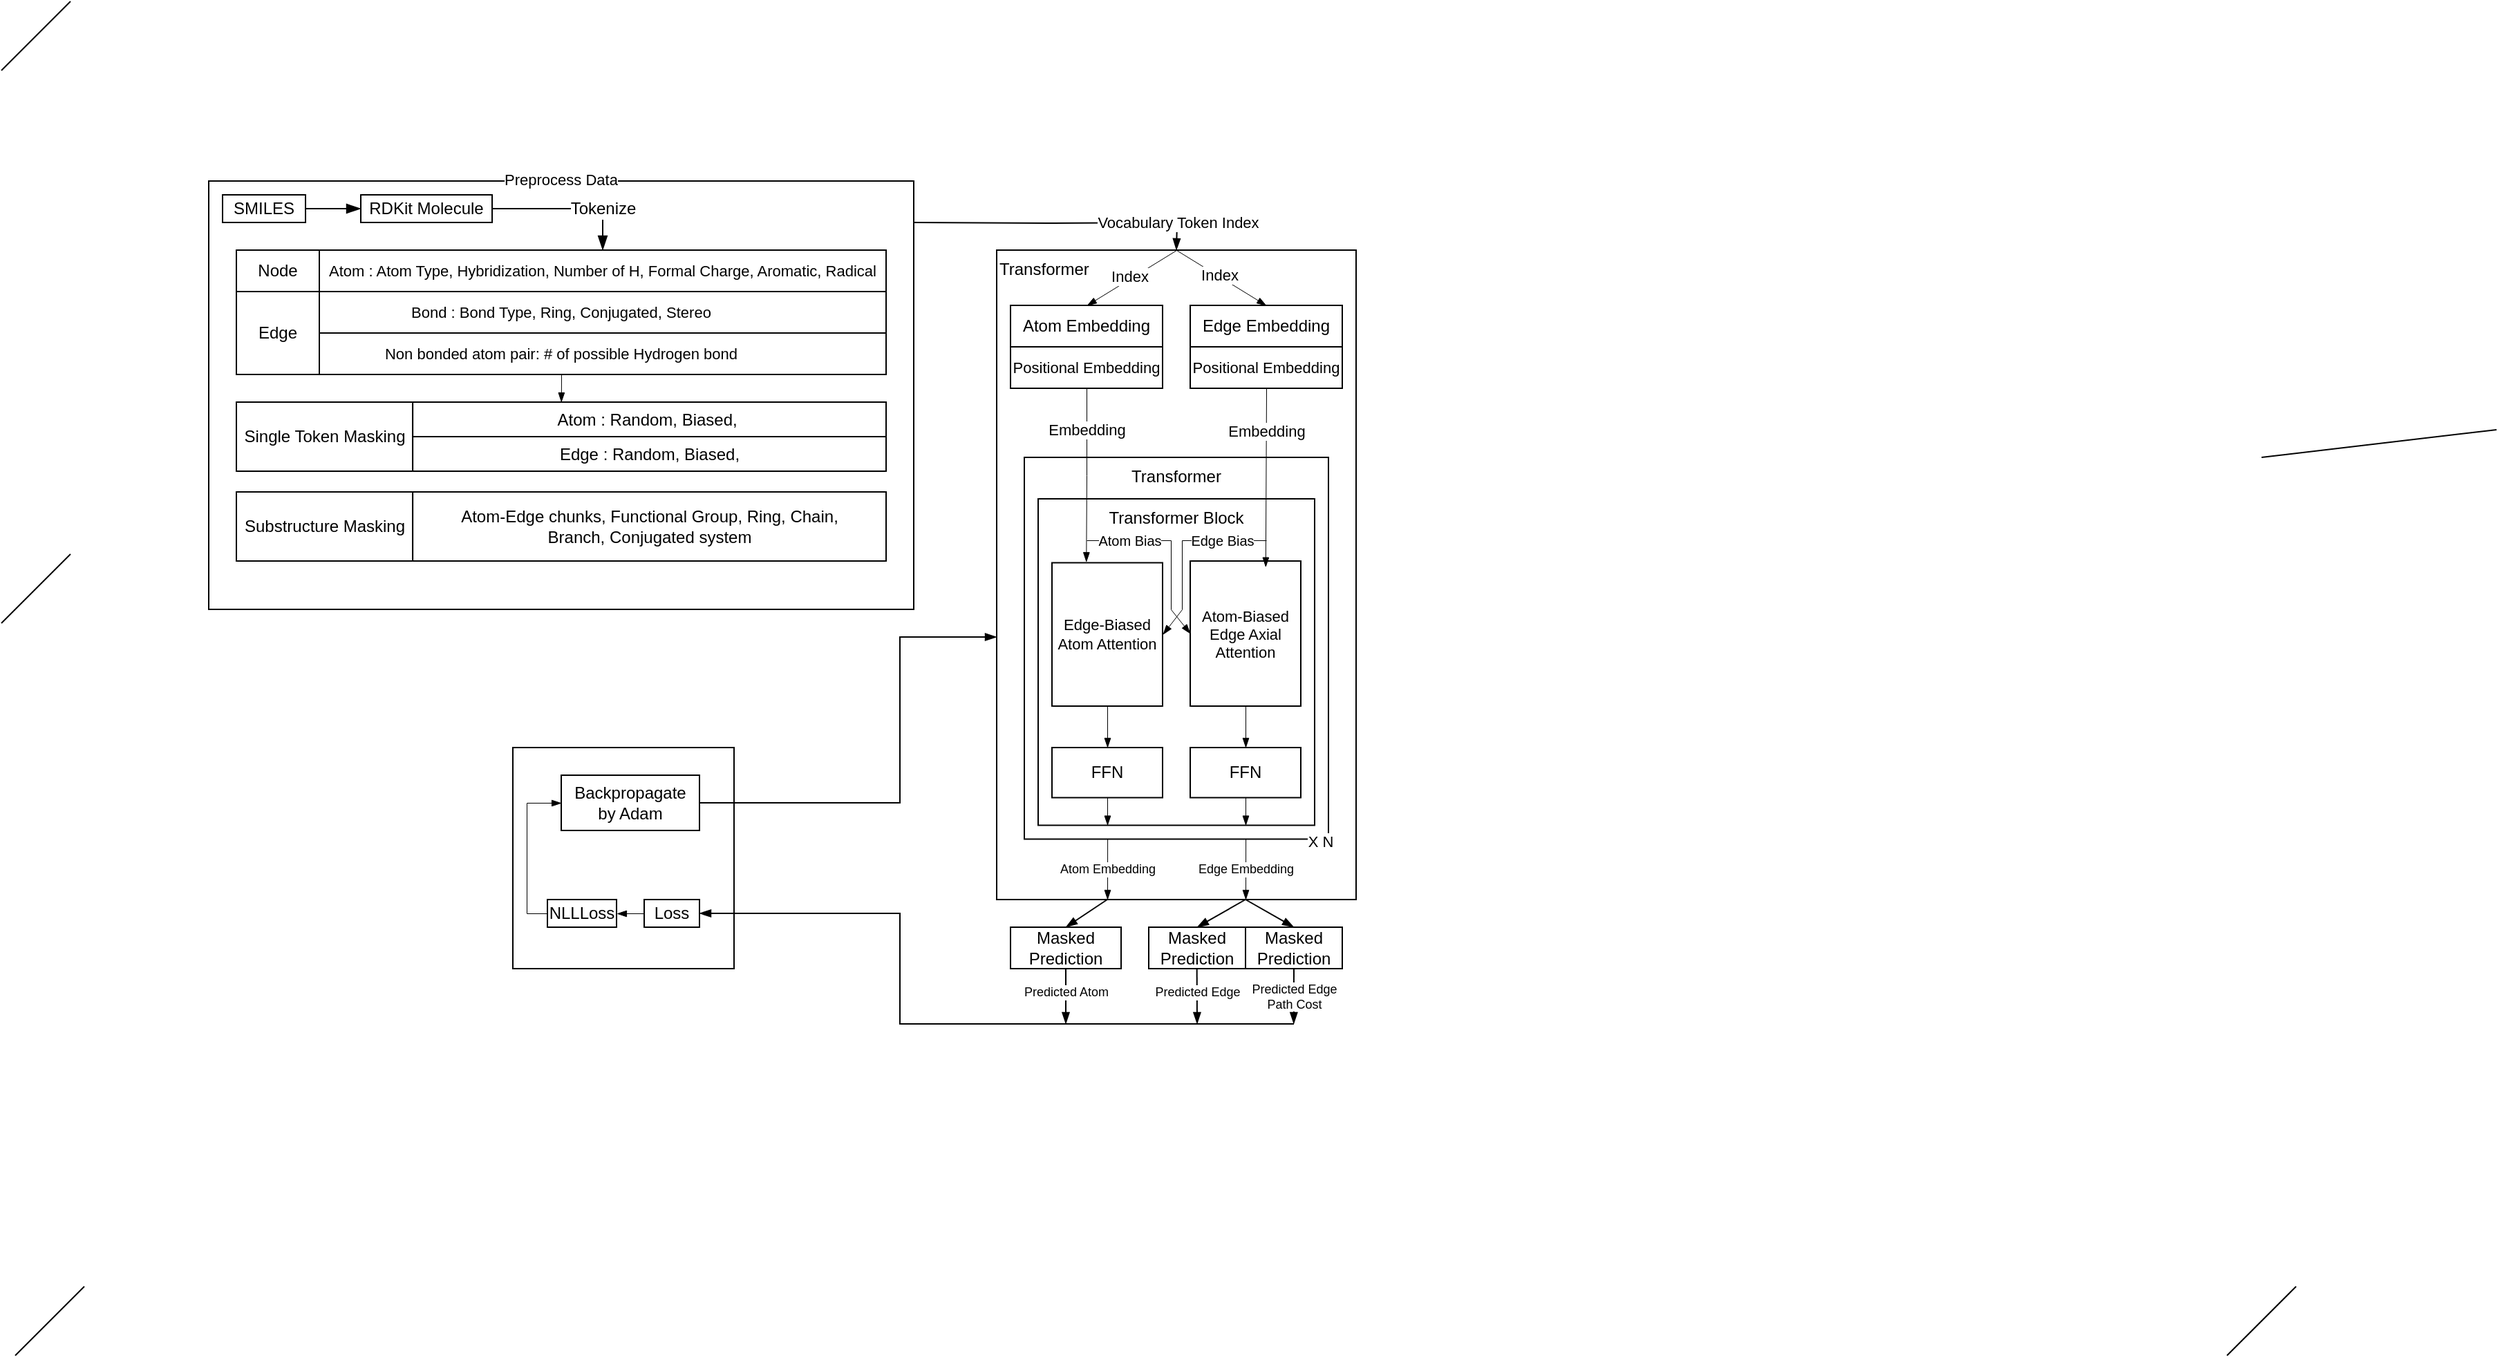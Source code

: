 <mxfile version="24.6.4" type="github">
  <diagram name="Page-1" id="P_324fa_6yjke-Muh9tB">
    <mxGraphModel dx="1972" dy="1827" grid="1" gridSize="10" guides="1" tooltips="1" connect="1" arrows="1" fold="1" page="1" pageScale="1" pageWidth="850" pageHeight="1100" math="0" shadow="0">
      <root>
        <mxCell id="0" />
        <mxCell id="1" parent="0" />
        <mxCell id="LlWjDGCFj3o7en6xaWXe-5" value="Transformer" style="rounded=0;whiteSpace=wrap;html=1;align=left;verticalAlign=top;horizontal=1;" parent="1" vertex="1">
          <mxGeometry x="360" y="70" width="260" height="470" as="geometry" />
        </mxCell>
        <mxCell id="F4dPGGiIWAzUhIJDrd0Z-77" style="rounded=0;orthogonalLoop=1;jettySize=auto;html=1;exitX=0.5;exitY=0;exitDx=0;exitDy=0;entryX=0.5;entryY=0;entryDx=0;entryDy=0;endArrow=blockThin;endFill=1;strokeWidth=0.5;" parent="1" source="LlWjDGCFj3o7en6xaWXe-5" target="F4dPGGiIWAzUhIJDrd0Z-75" edge="1">
          <mxGeometry relative="1" as="geometry" />
        </mxCell>
        <mxCell id="u_fP44PUVlHmzvpXEfDr-6" value="Index" style="edgeLabel;html=1;align=center;verticalAlign=middle;resizable=0;points=[];" parent="F4dPGGiIWAzUhIJDrd0Z-77" vertex="1" connectable="0">
          <mxGeometry x="-0.057" y="1" relative="1" as="geometry">
            <mxPoint as="offset" />
          </mxGeometry>
        </mxCell>
        <mxCell id="F4dPGGiIWAzUhIJDrd0Z-72" style="rounded=0;orthogonalLoop=1;jettySize=auto;html=1;entryX=0.5;entryY=0;entryDx=0;entryDy=0;edgeStyle=orthogonalEdgeStyle;elbow=vertical;endArrow=blockThin;endFill=1;" parent="1" edge="1">
          <mxGeometry relative="1" as="geometry">
            <mxPoint x="300" y="50" as="sourcePoint" />
            <mxPoint x="490" y="70" as="targetPoint" />
          </mxGeometry>
        </mxCell>
        <mxCell id="F4dPGGiIWAzUhIJDrd0Z-80" value="Vocabulary Token Index" style="edgeLabel;html=1;align=center;verticalAlign=middle;resizable=0;points=[];" parent="F4dPGGiIWAzUhIJDrd0Z-72" vertex="1" connectable="0">
          <mxGeometry x="0.405" relative="1" as="geometry">
            <mxPoint x="43" as="offset" />
          </mxGeometry>
        </mxCell>
        <mxCell id="F4dPGGiIWAzUhIJDrd0Z-76" style="rounded=0;orthogonalLoop=1;jettySize=auto;html=1;exitX=0.5;exitY=0;exitDx=0;exitDy=0;entryX=0.5;entryY=0;entryDx=0;entryDy=0;endArrow=blockThin;endFill=1;strokeWidth=0.5;" parent="1" source="LlWjDGCFj3o7en6xaWXe-5" target="F4dPGGiIWAzUhIJDrd0Z-74" edge="1">
          <mxGeometry relative="1" as="geometry" />
        </mxCell>
        <mxCell id="u_fP44PUVlHmzvpXEfDr-5" value="Index" style="edgeLabel;html=1;align=center;verticalAlign=middle;resizable=0;points=[];" parent="F4dPGGiIWAzUhIJDrd0Z-76" vertex="1" connectable="0">
          <mxGeometry x="0.008" y="-2" relative="1" as="geometry">
            <mxPoint as="offset" />
          </mxGeometry>
        </mxCell>
        <mxCell id="u_fP44PUVlHmzvpXEfDr-1" value="" style="endArrow=none;html=1;rounded=0;" parent="1" edge="1">
          <mxGeometry width="50" height="50" relative="1" as="geometry">
            <mxPoint x="-360" y="340" as="sourcePoint" />
            <mxPoint x="-310" y="290" as="targetPoint" />
          </mxGeometry>
        </mxCell>
        <mxCell id="0XjlEa74hseHehuqs5fu-1" value="" style="group;fontSize=10;verticalAlign=middle;" parent="1" vertex="1" connectable="0">
          <mxGeometry x="370" y="210" width="230" height="290" as="geometry" />
        </mxCell>
        <mxCell id="F4dPGGiIWAzUhIJDrd0Z-89" value="Transformer" style="rounded=0;whiteSpace=wrap;html=1;verticalAlign=top;align=center;" parent="0XjlEa74hseHehuqs5fu-1" vertex="1">
          <mxGeometry x="10" y="10" width="220" height="276.25" as="geometry" />
        </mxCell>
        <mxCell id="F4dPGGiIWAzUhIJDrd0Z-91" value="Transformer Block" style="rounded=0;whiteSpace=wrap;html=1;verticalAlign=top;" parent="0XjlEa74hseHehuqs5fu-1" vertex="1">
          <mxGeometry x="20" y="40" width="200" height="236.25" as="geometry" />
        </mxCell>
        <mxCell id="F4dPGGiIWAzUhIJDrd0Z-108" value="" style="endArrow=none;html=1;rounded=0;entryX=1;entryY=1;entryDx=0;entryDy=0;exitX=0.941;exitY=1.015;exitDx=0;exitDy=0;exitPerimeter=0;elbow=vertical;" parent="0XjlEa74hseHehuqs5fu-1" source="F4dPGGiIWAzUhIJDrd0Z-89" target="F4dPGGiIWAzUhIJDrd0Z-89" edge="1">
          <mxGeometry width="50" height="50" relative="1" as="geometry">
            <mxPoint x="150" y="266.25" as="sourcePoint" />
            <mxPoint x="160" y="266.25" as="targetPoint" />
          </mxGeometry>
        </mxCell>
        <mxCell id="F4dPGGiIWAzUhIJDrd0Z-109" value="X N " style="edgeLabel;html=1;align=center;verticalAlign=middle;resizable=0;points=[];" parent="F4dPGGiIWAzUhIJDrd0Z-108" vertex="1" connectable="0">
          <mxGeometry x="0.102" y="1" relative="1" as="geometry">
            <mxPoint y="1" as="offset" />
          </mxGeometry>
        </mxCell>
        <mxCell id="F4dPGGiIWAzUhIJDrd0Z-83" value="Edge-Biased Atom Attention" style="rounded=0;whiteSpace=wrap;html=1;fontSize=11;" parent="0XjlEa74hseHehuqs5fu-1" vertex="1">
          <mxGeometry x="30" y="86.25" width="80" height="103.75" as="geometry" />
        </mxCell>
        <mxCell id="0XjlEa74hseHehuqs5fu-31" value="Atom-Biased&lt;div&gt;Edge Axial Attention&lt;/div&gt;" style="rounded=0;whiteSpace=wrap;html=1;fontSize=11;" parent="0XjlEa74hseHehuqs5fu-1" vertex="1">
          <mxGeometry x="130" y="85" width="80" height="105" as="geometry" />
        </mxCell>
        <mxCell id="0XjlEa74hseHehuqs5fu-33" value="FFN" style="rounded=0;whiteSpace=wrap;html=1;horizontal=1;verticalAlign=middle;spacing=0;" parent="0XjlEa74hseHehuqs5fu-1" vertex="1">
          <mxGeometry x="130" y="220" width="80" height="36.25" as="geometry" />
        </mxCell>
        <mxCell id="9KH1vrLpP3_13wrlwsjQ-2" style="edgeStyle=orthogonalEdgeStyle;rounded=0;orthogonalLoop=1;jettySize=auto;html=1;exitX=0.5;exitY=1;exitDx=0;exitDy=0;entryX=0.25;entryY=1;entryDx=0;entryDy=0;strokeWidth=0.5;endArrow=blockThin;endFill=1;" parent="0XjlEa74hseHehuqs5fu-1" source="F4dPGGiIWAzUhIJDrd0Z-84" target="F4dPGGiIWAzUhIJDrd0Z-91" edge="1">
          <mxGeometry relative="1" as="geometry">
            <mxPoint x="70.0" y="259.5" as="sourcePoint" />
          </mxGeometry>
        </mxCell>
        <mxCell id="9KH1vrLpP3_13wrlwsjQ-3" style="edgeStyle=orthogonalEdgeStyle;rounded=0;orthogonalLoop=1;jettySize=auto;html=1;exitX=0.5;exitY=1;exitDx=0;exitDy=0;entryX=0.75;entryY=1;entryDx=0;entryDy=0;strokeColor=default;strokeWidth=0.5;align=center;verticalAlign=middle;fontFamily=Helvetica;fontSize=11;fontColor=default;labelBackgroundColor=default;endArrow=blockThin;endFill=1;" parent="0XjlEa74hseHehuqs5fu-1" source="0XjlEa74hseHehuqs5fu-33" target="F4dPGGiIWAzUhIJDrd0Z-91" edge="1">
          <mxGeometry relative="1" as="geometry">
            <mxPoint x="170" y="259.5" as="sourcePoint" />
          </mxGeometry>
        </mxCell>
        <mxCell id="2S1X7f5Ru8fAReIpN4ZI-4" style="rounded=0;orthogonalLoop=1;jettySize=auto;html=1;endArrow=blockThin;endFill=1;strokeWidth=0.5;" parent="0XjlEa74hseHehuqs5fu-1" edge="1">
          <mxGeometry relative="1" as="geometry">
            <mxPoint x="170" y="330" as="targetPoint" />
            <mxPoint x="170.05" y="286.25" as="sourcePoint" />
          </mxGeometry>
        </mxCell>
        <mxCell id="2S1X7f5Ru8fAReIpN4ZI-8" value="Edge Embedding" style="edgeLabel;html=1;align=center;verticalAlign=middle;resizable=0;points=[];fontFamily=Helvetica;fontSize=9;fontColor=default;labelBackgroundColor=default;" parent="2S1X7f5Ru8fAReIpN4ZI-4" vertex="1" connectable="0">
          <mxGeometry relative="1" as="geometry">
            <mxPoint as="offset" />
          </mxGeometry>
        </mxCell>
        <mxCell id="F4dPGGiIWAzUhIJDrd0Z-84" value="FFN" style="rounded=0;whiteSpace=wrap;html=1;horizontal=1;verticalAlign=middle;spacing=0;" parent="0XjlEa74hseHehuqs5fu-1" vertex="1">
          <mxGeometry x="30" y="220" width="80" height="36.25" as="geometry" />
        </mxCell>
        <mxCell id="ffTdrSVpGCEWuxgSxpB8-1" style="rounded=0;orthogonalLoop=1;jettySize=auto;html=1;endArrow=blockThin;endFill=1;strokeWidth=0.5;entryX=0;entryY=0.5;entryDx=0;entryDy=0;startSize=6;" edge="1" parent="0XjlEa74hseHehuqs5fu-1" target="0XjlEa74hseHehuqs5fu-31">
          <mxGeometry relative="1" as="geometry">
            <mxPoint x="130" y="128" as="targetPoint" />
            <mxPoint x="55" y="70" as="sourcePoint" />
            <Array as="points">
              <mxPoint x="116" y="70" />
              <mxPoint x="116" y="120" />
            </Array>
          </mxGeometry>
        </mxCell>
        <mxCell id="ffTdrSVpGCEWuxgSxpB8-2" value="&lt;font style=&quot;font-size: 10px;&quot;&gt;Atom Bias&lt;/font&gt;" style="edgeLabel;html=1;align=center;verticalAlign=middle;resizable=0;points=[];fontFamily=Helvetica;fontSize=10;fontColor=default;labelBackgroundColor=default;" vertex="1" connectable="0" parent="ffTdrSVpGCEWuxgSxpB8-1">
          <mxGeometry x="0.181" relative="1" as="geometry">
            <mxPoint x="-30" y="-18" as="offset" />
          </mxGeometry>
        </mxCell>
        <mxCell id="ffTdrSVpGCEWuxgSxpB8-3" style="rounded=0;orthogonalLoop=1;jettySize=auto;html=1;exitX=0.5;exitY=1;exitDx=0;exitDy=0;strokeWidth=0.5;endArrow=blockThin;endFill=1;entryX=0.5;entryY=0;entryDx=0;entryDy=0;" edge="1" parent="0XjlEa74hseHehuqs5fu-1" source="F4dPGGiIWAzUhIJDrd0Z-83" target="F4dPGGiIWAzUhIJDrd0Z-84">
          <mxGeometry relative="1" as="geometry">
            <mxPoint x="80" y="266" as="sourcePoint" />
            <mxPoint x="70" y="212" as="targetPoint" />
          </mxGeometry>
        </mxCell>
        <mxCell id="ffTdrSVpGCEWuxgSxpB8-4" style="rounded=0;orthogonalLoop=1;jettySize=auto;html=1;exitX=0.5;exitY=1;exitDx=0;exitDy=0;strokeWidth=0.5;endArrow=blockThin;endFill=1;entryX=0.5;entryY=0;entryDx=0;entryDy=0;" edge="1" parent="0XjlEa74hseHehuqs5fu-1" source="0XjlEa74hseHehuqs5fu-31" target="0XjlEa74hseHehuqs5fu-33">
          <mxGeometry relative="1" as="geometry">
            <mxPoint x="80" y="180" as="sourcePoint" />
            <mxPoint x="80" y="230" as="targetPoint" />
          </mxGeometry>
        </mxCell>
        <mxCell id="F4dPGGiIWAzUhIJDrd0Z-88" style="rounded=0;orthogonalLoop=1;jettySize=auto;html=1;exitX=0.5;exitY=1;exitDx=0;exitDy=0;endArrow=blockThin;endFill=1;strokeWidth=0.5;elbow=vertical;entryX=0.68;entryY=0.041;entryDx=0;entryDy=0;entryPerimeter=0;" parent="1" source="F4dPGGiIWAzUhIJDrd0Z-86" target="0XjlEa74hseHehuqs5fu-31" edge="1">
          <mxGeometry relative="1" as="geometry">
            <mxPoint x="555" y="300" as="targetPoint" />
          </mxGeometry>
        </mxCell>
        <mxCell id="u_fP44PUVlHmzvpXEfDr-8" value="Embedding" style="edgeLabel;html=1;align=center;verticalAlign=middle;resizable=0;points=[];" parent="F4dPGGiIWAzUhIJDrd0Z-88" vertex="1" connectable="0">
          <mxGeometry x="-0.625" y="2" relative="1" as="geometry">
            <mxPoint x="-2" y="7" as="offset" />
          </mxGeometry>
        </mxCell>
        <mxCell id="0XjlEa74hseHehuqs5fu-3" value="" style="group" parent="1" vertex="1" connectable="0">
          <mxGeometry x="370" y="110" width="110" height="60" as="geometry" />
        </mxCell>
        <mxCell id="F4dPGGiIWAzUhIJDrd0Z-74" value="Atom Embedding" style="rounded=0;whiteSpace=wrap;html=1;" parent="0XjlEa74hseHehuqs5fu-3" vertex="1">
          <mxGeometry width="110.0" height="30" as="geometry" />
        </mxCell>
        <mxCell id="F4dPGGiIWAzUhIJDrd0Z-85" value="Positional Embedding" style="rounded=0;whiteSpace=wrap;html=1;fontSize=11;" parent="0XjlEa74hseHehuqs5fu-3" vertex="1">
          <mxGeometry y="30" width="110.0" height="30" as="geometry" />
        </mxCell>
        <mxCell id="F4dPGGiIWAzUhIJDrd0Z-87" style="rounded=0;orthogonalLoop=1;jettySize=auto;html=1;exitX=0.5;exitY=1;exitDx=0;exitDy=0;endArrow=blockThin;endFill=1;strokeWidth=0.5;edgeStyle=elbowEdgeStyle;elbow=vertical;entryX=0.308;entryY=-0.006;entryDx=0;entryDy=0;entryPerimeter=0;" parent="1" source="F4dPGGiIWAzUhIJDrd0Z-85" target="F4dPGGiIWAzUhIJDrd0Z-83" edge="1">
          <mxGeometry relative="1" as="geometry">
            <mxPoint x="425" y="310" as="targetPoint" />
          </mxGeometry>
        </mxCell>
        <mxCell id="u_fP44PUVlHmzvpXEfDr-7" value="Embedding" style="edgeLabel;html=1;align=center;verticalAlign=middle;resizable=0;points=[];" parent="F4dPGGiIWAzUhIJDrd0Z-87" vertex="1" connectable="0">
          <mxGeometry x="-0.118" y="1" relative="1" as="geometry">
            <mxPoint x="-1" y="-26" as="offset" />
          </mxGeometry>
        </mxCell>
        <mxCell id="0XjlEa74hseHehuqs5fu-4" value="" style="group" parent="1" vertex="1" connectable="0">
          <mxGeometry x="500" y="110" width="110" height="60" as="geometry" />
        </mxCell>
        <mxCell id="F4dPGGiIWAzUhIJDrd0Z-75" value="Edge Embedding" style="rounded=0;whiteSpace=wrap;html=1;" parent="0XjlEa74hseHehuqs5fu-4" vertex="1">
          <mxGeometry width="110" height="30" as="geometry" />
        </mxCell>
        <mxCell id="F4dPGGiIWAzUhIJDrd0Z-86" value="Positional Embedding" style="rounded=0;whiteSpace=wrap;html=1;fontSize=11;" parent="0XjlEa74hseHehuqs5fu-4" vertex="1">
          <mxGeometry y="30" width="110" height="30" as="geometry" />
        </mxCell>
        <mxCell id="0XjlEa74hseHehuqs5fu-47" value="" style="endArrow=none;html=1;rounded=0;" parent="1" edge="1">
          <mxGeometry width="50" height="50" relative="1" as="geometry">
            <mxPoint x="-360" y="-60" as="sourcePoint" />
            <mxPoint x="-310" y="-110" as="targetPoint" />
          </mxGeometry>
        </mxCell>
        <mxCell id="0XjlEa74hseHehuqs5fu-48" value="" style="endArrow=none;html=1;rounded=0;" parent="1" edge="1">
          <mxGeometry width="50" height="50" relative="1" as="geometry">
            <mxPoint x="-350" y="870" as="sourcePoint" />
            <mxPoint x="-300" y="820" as="targetPoint" />
          </mxGeometry>
        </mxCell>
        <mxCell id="0XjlEa74hseHehuqs5fu-49" value="" style="endArrow=none;html=1;rounded=0;" parent="1" edge="1">
          <mxGeometry width="50" height="50" relative="1" as="geometry">
            <mxPoint x="1250" y="870" as="sourcePoint" />
            <mxPoint x="1300" y="820" as="targetPoint" />
          </mxGeometry>
        </mxCell>
        <mxCell id="0XjlEa74hseHehuqs5fu-69" value="" style="group" parent="1" vertex="1" connectable="0">
          <mxGeometry x="10" y="430" width="160" height="160" as="geometry" />
        </mxCell>
        <mxCell id="F4dPGGiIWAzUhIJDrd0Z-122" value="" style="rounded=0;whiteSpace=wrap;html=1;verticalAlign=top;align=left;" parent="0XjlEa74hseHehuqs5fu-69" vertex="1">
          <mxGeometry width="160" height="160" as="geometry" />
        </mxCell>
        <mxCell id="F4dPGGiIWAzUhIJDrd0Z-121" value="Loss" style="rounded=0;whiteSpace=wrap;html=1;" parent="0XjlEa74hseHehuqs5fu-69" vertex="1">
          <mxGeometry x="95" y="110" width="40" height="20" as="geometry" />
        </mxCell>
        <mxCell id="F4dPGGiIWAzUhIJDrd0Z-133" style="edgeStyle=orthogonalEdgeStyle;rounded=0;orthogonalLoop=1;jettySize=auto;html=1;exitX=0;exitY=0.5;exitDx=0;exitDy=0;entryX=1;entryY=0.5;entryDx=0;entryDy=0;strokeWidth=0.5;endArrow=blockThin;endFill=1;" parent="0XjlEa74hseHehuqs5fu-69" source="F4dPGGiIWAzUhIJDrd0Z-121" target="F4dPGGiIWAzUhIJDrd0Z-134" edge="1">
          <mxGeometry relative="1" as="geometry" />
        </mxCell>
        <mxCell id="F4dPGGiIWAzUhIJDrd0Z-151" style="edgeStyle=orthogonalEdgeStyle;rounded=0;orthogonalLoop=1;jettySize=auto;html=1;exitX=0;exitY=0.5;exitDx=0;exitDy=0;entryX=0;entryY=0.5;entryDx=0;entryDy=0;strokeWidth=0.5;endArrow=blockThin;endFill=1;" parent="0XjlEa74hseHehuqs5fu-69" source="F4dPGGiIWAzUhIJDrd0Z-134" target="F4dPGGiIWAzUhIJDrd0Z-135" edge="1">
          <mxGeometry relative="1" as="geometry">
            <Array as="points">
              <mxPoint x="10" y="120" />
              <mxPoint x="10" y="40" />
            </Array>
          </mxGeometry>
        </mxCell>
        <mxCell id="F4dPGGiIWAzUhIJDrd0Z-134" value="NLLLoss" style="rounded=0;whiteSpace=wrap;html=1;" parent="0XjlEa74hseHehuqs5fu-69" vertex="1">
          <mxGeometry x="25" y="110" width="50" height="20" as="geometry" />
        </mxCell>
        <mxCell id="F4dPGGiIWAzUhIJDrd0Z-135" value="Backpropagate&lt;div&gt;by Adam&lt;/div&gt;" style="rounded=0;whiteSpace=wrap;html=1;" parent="0XjlEa74hseHehuqs5fu-69" vertex="1">
          <mxGeometry x="35" y="20" width="100" height="40" as="geometry" />
        </mxCell>
        <mxCell id="2S1X7f5Ru8fAReIpN4ZI-1" style="rounded=0;orthogonalLoop=1;jettySize=auto;html=1;endArrow=blockThin;endFill=1;strokeWidth=0.5;entryX=1;entryY=0.5;entryDx=0;entryDy=0;startSize=6;" parent="1" target="F4dPGGiIWAzUhIJDrd0Z-83" edge="1">
          <mxGeometry relative="1" as="geometry">
            <mxPoint x="670" y="306.25" as="targetPoint" />
            <mxPoint x="555" y="280" as="sourcePoint" />
            <Array as="points">
              <mxPoint x="494" y="280" />
              <mxPoint x="494" y="330" />
            </Array>
          </mxGeometry>
        </mxCell>
        <mxCell id="2S1X7f5Ru8fAReIpN4ZI-5" value="&lt;font style=&quot;font-size: 10px;&quot;&gt;Edge Bias&lt;/font&gt;" style="edgeLabel;html=1;align=center;verticalAlign=middle;resizable=0;points=[];fontFamily=Helvetica;fontSize=10;fontColor=default;labelBackgroundColor=default;" parent="2S1X7f5Ru8fAReIpN4ZI-1" vertex="1" connectable="0">
          <mxGeometry x="0.181" relative="1" as="geometry">
            <mxPoint x="29" y="-18" as="offset" />
          </mxGeometry>
        </mxCell>
        <mxCell id="F4dPGGiIWAzUhIJDrd0Z-113" style="rounded=0;orthogonalLoop=1;jettySize=auto;html=1;endArrow=blockThin;endFill=1;strokeWidth=0.5;" parent="1" edge="1">
          <mxGeometry relative="1" as="geometry">
            <mxPoint x="440" y="540" as="targetPoint" />
            <mxPoint x="440.05" y="496.25" as="sourcePoint" />
          </mxGeometry>
        </mxCell>
        <mxCell id="2S1X7f5Ru8fAReIpN4ZI-7" value="Atom Embedding" style="edgeLabel;html=1;align=center;verticalAlign=middle;resizable=0;points=[];fontFamily=Helvetica;fontSize=9;fontColor=default;labelBackgroundColor=default;" parent="F4dPGGiIWAzUhIJDrd0Z-113" vertex="1" connectable="0">
          <mxGeometry relative="1" as="geometry">
            <mxPoint as="offset" />
          </mxGeometry>
        </mxCell>
        <mxCell id="F4dPGGiIWAzUhIJDrd0Z-118" style="edgeStyle=orthogonalEdgeStyle;rounded=0;orthogonalLoop=1;jettySize=auto;html=1;entryX=1;entryY=0.5;entryDx=0;entryDy=0;endArrow=blockThin;endFill=1;" parent="1" target="F4dPGGiIWAzUhIJDrd0Z-121" edge="1">
          <mxGeometry relative="1" as="geometry">
            <mxPoint x="170.0" y="555" as="targetPoint" />
            <mxPoint x="575" y="630" as="sourcePoint" />
            <Array as="points">
              <mxPoint x="290" y="630" />
              <mxPoint x="290" y="550" />
            </Array>
          </mxGeometry>
        </mxCell>
        <mxCell id="w0_eqe2VdDRXq8eM1P6o-1" value="" style="endArrow=none;html=1;rounded=0;" parent="1" edge="1">
          <mxGeometry width="50" height="50" relative="1" as="geometry">
            <mxPoint x="1275" y="220" as="sourcePoint" />
            <mxPoint x="1445" y="200" as="targetPoint" />
          </mxGeometry>
        </mxCell>
        <mxCell id="F4dPGGiIWAzUhIJDrd0Z-155" style="edgeStyle=orthogonalEdgeStyle;rounded=0;orthogonalLoop=1;jettySize=auto;html=1;exitX=1;exitY=0.5;exitDx=0;exitDy=0;endArrow=blockThin;endFill=1;" parent="1" source="F4dPGGiIWAzUhIJDrd0Z-135" edge="1">
          <mxGeometry relative="1" as="geometry">
            <Array as="points">
              <mxPoint x="290" y="470" />
              <mxPoint x="290" y="350" />
              <mxPoint x="360" y="350" />
            </Array>
            <mxPoint x="360" y="350" as="targetPoint" />
          </mxGeometry>
        </mxCell>
        <mxCell id="w0_eqe2VdDRXq8eM1P6o-24" value="" style="group" parent="1" vertex="1" connectable="0">
          <mxGeometry x="-210" y="4" width="510" height="326" as="geometry" />
        </mxCell>
        <mxCell id="0XjlEa74hseHehuqs5fu-55" value="" style="group" parent="w0_eqe2VdDRXq8eM1P6o-24" vertex="1" connectable="0">
          <mxGeometry y="16" width="510" height="310" as="geometry" />
        </mxCell>
        <mxCell id="0XjlEa74hseHehuqs5fu-51" value="" style="rounded=0;whiteSpace=wrap;html=1;verticalAlign=top;align=left;" parent="0XjlEa74hseHehuqs5fu-55" vertex="1">
          <mxGeometry width="510" height="310" as="geometry" />
        </mxCell>
        <mxCell id="0XjlEa74hseHehuqs5fu-59" value="SMILES" style="rounded=0;whiteSpace=wrap;html=1;" parent="0XjlEa74hseHehuqs5fu-55" vertex="1">
          <mxGeometry x="10" y="10" width="60" height="20" as="geometry" />
        </mxCell>
        <mxCell id="0XjlEa74hseHehuqs5fu-62" style="edgeStyle=none;curved=1;rounded=0;orthogonalLoop=1;jettySize=auto;html=1;exitX=1;exitY=0.5;exitDx=0;exitDy=0;entryX=0;entryY=0.5;entryDx=0;entryDy=0;fontSize=12;startSize=8;endSize=8;endArrow=blockThin;endFill=1;" parent="0XjlEa74hseHehuqs5fu-55" source="0XjlEa74hseHehuqs5fu-59" target="0XjlEa74hseHehuqs5fu-64" edge="1">
          <mxGeometry relative="1" as="geometry" />
        </mxCell>
        <mxCell id="0XjlEa74hseHehuqs5fu-65" style="edgeStyle=elbowEdgeStyle;rounded=0;orthogonalLoop=1;jettySize=auto;html=1;exitX=1;exitY=0.5;exitDx=0;exitDy=0;entryX=0.5;entryY=0;entryDx=0;entryDy=0;fontSize=12;startSize=8;endSize=8;elbow=vertical;endArrow=blockThin;endFill=1;" parent="0XjlEa74hseHehuqs5fu-55" source="0XjlEa74hseHehuqs5fu-64" target="0XjlEa74hseHehuqs5fu-52" edge="1">
          <mxGeometry relative="1" as="geometry">
            <Array as="points">
              <mxPoint x="400" y="20" />
            </Array>
          </mxGeometry>
        </mxCell>
        <mxCell id="0XjlEa74hseHehuqs5fu-68" value="Tokenize" style="edgeLabel;html=1;align=center;verticalAlign=middle;resizable=0;points=[];fontSize=12;" parent="0XjlEa74hseHehuqs5fu-65" vertex="1" connectable="0">
          <mxGeometry x="0.367" y="4" relative="1" as="geometry">
            <mxPoint x="5" y="4" as="offset" />
          </mxGeometry>
        </mxCell>
        <mxCell id="0XjlEa74hseHehuqs5fu-64" value="RDKit Molecule" style="rounded=0;whiteSpace=wrap;html=1;" parent="0XjlEa74hseHehuqs5fu-55" vertex="1">
          <mxGeometry x="110" y="10" width="95" height="20" as="geometry" />
        </mxCell>
        <mxCell id="2S1X7f5Ru8fAReIpN4ZI-31" value="" style="group" parent="0XjlEa74hseHehuqs5fu-55" vertex="1" connectable="0">
          <mxGeometry x="20" y="160" width="470" height="50" as="geometry" />
        </mxCell>
        <mxCell id="2S1X7f5Ru8fAReIpN4ZI-34" value="" style="group" parent="2S1X7f5Ru8fAReIpN4ZI-31" vertex="1" connectable="0">
          <mxGeometry width="470.0" height="50" as="geometry" />
        </mxCell>
        <mxCell id="2S1X7f5Ru8fAReIpN4ZI-15" value="&lt;div&gt;Single Token Masking&lt;br&gt;&lt;/div&gt;" style="rounded=0;whiteSpace=wrap;html=1;" parent="2S1X7f5Ru8fAReIpN4ZI-34" vertex="1">
          <mxGeometry width="127.571" height="50" as="geometry" />
        </mxCell>
        <mxCell id="SeUaRrq73WyphZetLSHi-6" value="" style="group" parent="2S1X7f5Ru8fAReIpN4ZI-34" vertex="1" connectable="0">
          <mxGeometry x="127.571" width="342.429" height="50" as="geometry" />
        </mxCell>
        <mxCell id="2S1X7f5Ru8fAReIpN4ZI-16" value="Atom : Random, Biased,&amp;nbsp;" style="rounded=0;whiteSpace=wrap;html=1;" parent="SeUaRrq73WyphZetLSHi-6" vertex="1">
          <mxGeometry width="342.429" height="25" as="geometry" />
        </mxCell>
        <mxCell id="2S1X7f5Ru8fAReIpN4ZI-29" value="Edge : Random, Biased," style="rounded=0;whiteSpace=wrap;html=1;" parent="SeUaRrq73WyphZetLSHi-6" vertex="1">
          <mxGeometry y="25" width="342.429" height="25" as="geometry" />
        </mxCell>
        <mxCell id="SeUaRrq73WyphZetLSHi-3" value="" style="group" parent="0XjlEa74hseHehuqs5fu-55" vertex="1" connectable="0">
          <mxGeometry x="20" y="50" width="470" height="90" as="geometry" />
        </mxCell>
        <mxCell id="0XjlEa74hseHehuqs5fu-52" value="Atom : Atom Type, Hybridization, Number of H, Formal Charge, Aromatic, Radical" style="rounded=0;whiteSpace=wrap;html=1;fontSize=11;" parent="SeUaRrq73WyphZetLSHi-3" vertex="1">
          <mxGeometry x="60" width="410" height="30" as="geometry" />
        </mxCell>
        <mxCell id="SeUaRrq73WyphZetLSHi-2" value="Bond : Bond Type,&amp;nbsp;Ring, Conjugated, Stereo" style="rounded=0;whiteSpace=wrap;html=1;fontSize=11;" parent="SeUaRrq73WyphZetLSHi-3" vertex="1">
          <mxGeometry y="30" width="470" height="30" as="geometry" />
        </mxCell>
        <mxCell id="2S1X7f5Ru8fAReIpN4ZI-35" style="edgeStyle=none;rounded=0;orthogonalLoop=1;jettySize=auto;html=1;exitX=0.5;exitY=1;exitDx=0;exitDy=0;strokeColor=default;strokeWidth=0.5;align=center;verticalAlign=middle;fontFamily=Helvetica;fontSize=11;fontColor=default;labelBackgroundColor=default;endArrow=blockThin;endFill=1;" parent="SeUaRrq73WyphZetLSHi-3" source="0XjlEa74hseHehuqs5fu-53" edge="1">
          <mxGeometry relative="1" as="geometry">
            <mxPoint x="234.889" y="110" as="targetPoint" />
          </mxGeometry>
        </mxCell>
        <mxCell id="0XjlEa74hseHehuqs5fu-53" value="Non bonded atom pair: # of possible Hydrogen bond" style="rounded=0;whiteSpace=wrap;html=1;fontSize=11;" parent="SeUaRrq73WyphZetLSHi-3" vertex="1">
          <mxGeometry y="60" width="470" height="30" as="geometry" />
        </mxCell>
        <mxCell id="SeUaRrq73WyphZetLSHi-4" value="Edge" style="rounded=0;whiteSpace=wrap;html=1;" parent="SeUaRrq73WyphZetLSHi-3" vertex="1">
          <mxGeometry y="30" width="60" height="60" as="geometry" />
        </mxCell>
        <mxCell id="w6FCZLkLvCUUsxSe7edw-1" value="Node" style="rounded=0;whiteSpace=wrap;html=1;" parent="SeUaRrq73WyphZetLSHi-3" vertex="1">
          <mxGeometry width="60" height="30" as="geometry" />
        </mxCell>
        <mxCell id="w0_eqe2VdDRXq8eM1P6o-25" value="" style="group" parent="0XjlEa74hseHehuqs5fu-55" vertex="1" connectable="0">
          <mxGeometry x="20" y="225" width="470.001" height="50" as="geometry" />
        </mxCell>
        <mxCell id="w0_eqe2VdDRXq8eM1P6o-26" value="" style="group" parent="w0_eqe2VdDRXq8eM1P6o-25" vertex="1" connectable="0">
          <mxGeometry width="470.001" height="50" as="geometry" />
        </mxCell>
        <mxCell id="w0_eqe2VdDRXq8eM1P6o-27" value="&lt;div&gt;Substructure Masking&lt;br&gt;&lt;/div&gt;" style="rounded=0;whiteSpace=wrap;html=1;" parent="w0_eqe2VdDRXq8eM1P6o-26" vertex="1">
          <mxGeometry width="127.571" height="50" as="geometry" />
        </mxCell>
        <mxCell id="w0_eqe2VdDRXq8eM1P6o-28" value="" style="group" parent="w0_eqe2VdDRXq8eM1P6o-26" vertex="1" connectable="0">
          <mxGeometry x="127.571" width="342.43" height="50" as="geometry" />
        </mxCell>
        <mxCell id="w0_eqe2VdDRXq8eM1P6o-29" value="Atom-Edge chunks, Functional Group, Ring, Chain, Branch,&amp;nbsp;&lt;span style=&quot;background-color: initial;&quot;&gt;Conjugated system&lt;/span&gt;" style="rounded=0;whiteSpace=wrap;html=1;" parent="w0_eqe2VdDRXq8eM1P6o-28" vertex="1">
          <mxGeometry width="342.43" height="50" as="geometry" />
        </mxCell>
        <mxCell id="w0_eqe2VdDRXq8eM1P6o-23" value="Preprocess Data" style="text;strokeColor=none;align=center;fillColor=none;html=1;verticalAlign=middle;whiteSpace=wrap;rounded=0;fontFamily=Helvetica;fontSize=11;fontColor=default;labelBackgroundColor=default;" parent="w0_eqe2VdDRXq8eM1P6o-24" vertex="1">
          <mxGeometry x="180" width="150" height="30" as="geometry" />
        </mxCell>
        <mxCell id="ffTdrSVpGCEWuxgSxpB8-9" value="" style="group" vertex="1" connectable="0" parent="1">
          <mxGeometry x="400" y="540" width="80" height="90" as="geometry" />
        </mxCell>
        <mxCell id="2S1X7f5Ru8fAReIpN4ZI-9" style="rounded=0;orthogonalLoop=1;jettySize=auto;html=1;endArrow=blockThin;endFill=1;strokeWidth=1;entryX=0.308;entryY=0.981;entryDx=0;entryDy=0;entryPerimeter=0;exitX=0.5;exitY=1;exitDx=0;exitDy=0;" parent="ffTdrSVpGCEWuxgSxpB8-9" edge="1" source="2S1X7f5Ru8fAReIpN4ZI-3">
          <mxGeometry relative="1" as="geometry">
            <mxPoint x="10.0" y="90" as="targetPoint" />
            <mxPoint x="10" y="60" as="sourcePoint" />
          </mxGeometry>
        </mxCell>
        <mxCell id="2S1X7f5Ru8fAReIpN4ZI-10" value="Predicted Atom" style="edgeLabel;html=1;align=center;verticalAlign=middle;resizable=0;points=[];fontSize=9;" parent="2S1X7f5Ru8fAReIpN4ZI-9" vertex="1" connectable="0">
          <mxGeometry x="0.512" y="-1" relative="1" as="geometry">
            <mxPoint x="1" y="-13" as="offset" />
          </mxGeometry>
        </mxCell>
        <mxCell id="w0_eqe2VdDRXq8eM1P6o-3" value="" style="endArrow=blockThin;html=1;rounded=0;strokeColor=default;strokeWidth=1;align=center;verticalAlign=middle;fontFamily=Helvetica;fontSize=11;fontColor=default;labelBackgroundColor=default;entryX=0.5;entryY=0;entryDx=0;entryDy=0;endFill=1;" parent="ffTdrSVpGCEWuxgSxpB8-9" target="2S1X7f5Ru8fAReIpN4ZI-3" edge="1">
          <mxGeometry width="50" height="50" relative="1" as="geometry">
            <mxPoint x="40" as="sourcePoint" />
            <mxPoint x="170" y="-40" as="targetPoint" />
          </mxGeometry>
        </mxCell>
        <mxCell id="2S1X7f5Ru8fAReIpN4ZI-3" value="Masked Prediction" style="rounded=0;whiteSpace=wrap;html=1;" parent="ffTdrSVpGCEWuxgSxpB8-9" vertex="1">
          <mxGeometry x="-30" y="20" width="80" height="30" as="geometry" />
        </mxCell>
        <mxCell id="ffTdrSVpGCEWuxgSxpB8-10" value="" style="group" vertex="1" connectable="0" parent="1">
          <mxGeometry x="470" y="530" width="70" height="90" as="geometry" />
        </mxCell>
        <mxCell id="ffTdrSVpGCEWuxgSxpB8-11" value="Masked Prediction" style="rounded=0;whiteSpace=wrap;html=1;" vertex="1" parent="ffTdrSVpGCEWuxgSxpB8-10">
          <mxGeometry y="30" width="70" height="30" as="geometry" />
        </mxCell>
        <mxCell id="ffTdrSVpGCEWuxgSxpB8-12" style="rounded=0;orthogonalLoop=1;jettySize=auto;html=1;exitX=0.5;exitY=1;exitDx=0;exitDy=0;endArrow=blockThin;endFill=1;strokeWidth=1;" edge="1" parent="ffTdrSVpGCEWuxgSxpB8-10">
          <mxGeometry relative="1" as="geometry">
            <mxPoint x="35" y="100" as="targetPoint" />
            <mxPoint x="34.834" y="60" as="sourcePoint" />
          </mxGeometry>
        </mxCell>
        <mxCell id="ffTdrSVpGCEWuxgSxpB8-13" value="Predicted Edge" style="edgeLabel;html=1;align=center;verticalAlign=middle;resizable=0;points=[];fontSize=9;" vertex="1" connectable="0" parent="ffTdrSVpGCEWuxgSxpB8-12">
          <mxGeometry x="0.512" y="-1" relative="1" as="geometry">
            <mxPoint x="1" y="-13" as="offset" />
          </mxGeometry>
        </mxCell>
        <mxCell id="ffTdrSVpGCEWuxgSxpB8-14" value="" style="endArrow=blockThin;html=1;rounded=0;strokeColor=default;strokeWidth=1;align=center;verticalAlign=middle;fontFamily=Helvetica;fontSize=11;fontColor=default;labelBackgroundColor=default;entryX=0.5;entryY=0;entryDx=0;entryDy=0;endFill=1;" edge="1" parent="ffTdrSVpGCEWuxgSxpB8-10" target="ffTdrSVpGCEWuxgSxpB8-11">
          <mxGeometry width="50" height="50" relative="1" as="geometry">
            <mxPoint x="70" y="10" as="sourcePoint" />
            <mxPoint x="148.75" y="-40" as="targetPoint" />
          </mxGeometry>
        </mxCell>
        <mxCell id="ffTdrSVpGCEWuxgSxpB8-15" value="Masked Prediction" style="rounded=0;whiteSpace=wrap;html=1;" vertex="1" parent="1">
          <mxGeometry x="540" y="560" width="70" height="30" as="geometry" />
        </mxCell>
        <mxCell id="ffTdrSVpGCEWuxgSxpB8-16" style="rounded=0;orthogonalLoop=1;jettySize=auto;html=1;exitX=0.5;exitY=1;exitDx=0;exitDy=0;endArrow=blockThin;endFill=1;strokeWidth=1;entryX=0.308;entryY=0.981;entryDx=0;entryDy=0;entryPerimeter=0;" edge="1" parent="1" source="ffTdrSVpGCEWuxgSxpB8-15">
          <mxGeometry relative="1" as="geometry">
            <mxPoint x="574.904" y="630" as="targetPoint" />
            <mxPoint x="574.904" y="600" as="sourcePoint" />
          </mxGeometry>
        </mxCell>
        <mxCell id="ffTdrSVpGCEWuxgSxpB8-17" value="Predicted Edge&lt;div&gt;Path Cost&lt;/div&gt;" style="edgeLabel;html=1;align=center;verticalAlign=middle;resizable=0;points=[];fontSize=9;" vertex="1" connectable="0" parent="ffTdrSVpGCEWuxgSxpB8-16">
          <mxGeometry relative="1" as="geometry">
            <mxPoint as="offset" />
          </mxGeometry>
        </mxCell>
        <mxCell id="ffTdrSVpGCEWuxgSxpB8-18" value="" style="endArrow=blockThin;html=1;rounded=0;strokeColor=default;strokeWidth=1;align=center;verticalAlign=middle;fontFamily=Helvetica;fontSize=11;fontColor=default;labelBackgroundColor=default;entryX=0.5;entryY=0;entryDx=0;entryDy=0;endFill=1;" edge="1" parent="1" target="ffTdrSVpGCEWuxgSxpB8-15">
          <mxGeometry width="50" height="50" relative="1" as="geometry">
            <mxPoint x="540" y="540" as="sourcePoint" />
            <mxPoint x="628.75" y="510" as="targetPoint" />
          </mxGeometry>
        </mxCell>
      </root>
    </mxGraphModel>
  </diagram>
</mxfile>
